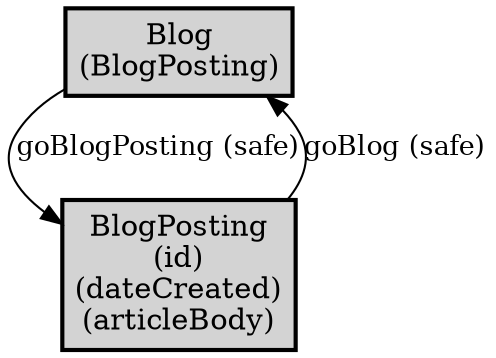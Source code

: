 digraph application_state_diagram {
  graph [
    labelloc="t";
    fontname="Helvetica"
    label="";
    URL="index.html" target="_parent"
  ];
  node [shape = box, style = "bold,filled" fillcolor="lightgray"];

    Blog [margin=0.02, label=<<table cellspacing="0" cellpadding="5" border="0"><tr><td>Blog<br />(BlogPosting)<br /></td></tr></table>>,shape=box URL="docs/semantic.Blog.html" target="_parent"]
    BlogPosting [margin=0.02, label=<<table cellspacing="0" cellpadding="5" border="0"><tr><td>BlogPosting<br />(id)<br />(dateCreated)<br />(articleBody)<br /></td></tr></table>>,shape=box URL="docs/semantic.BlogPosting.html" target="_parent"]

    Blog -> BlogPosting [label = <goBlogPosting (safe)> URL="docs/safe.goBlogPosting.html" target="_parent" fontsize=13];
    BlogPosting -> Blog [label = <goBlog (safe)> URL="docs/safe.goBlog.html" target="_parent" fontsize=13];


}